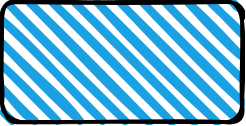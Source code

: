 <mxfile>
    <diagram id="sW9IoM3PunykceuHWi1C" name="Page-1">
        <mxGraphModel dx="1124" dy="800" grid="1" gridSize="10" guides="1" tooltips="1" connect="1" arrows="1" fold="1" page="1" pageScale="1" pageWidth="827" pageHeight="1169" math="0" shadow="0">
            <root>
                <mxCell id="0"/>
                <mxCell id="1" parent="0"/>
                <mxCell id="2" value="" style="rounded=1;whiteSpace=wrap;html=1;strokeWidth=2;fillWeight=4;hachureGap=8;hachureAngle=45;fillColor=#1ba1e2;sketch=1;" vertex="1" parent="1">
                    <mxGeometry x="210" y="280" width="120" height="60" as="geometry"/>
                </mxCell>
            </root>
        </mxGraphModel>
    </diagram>
</mxfile>